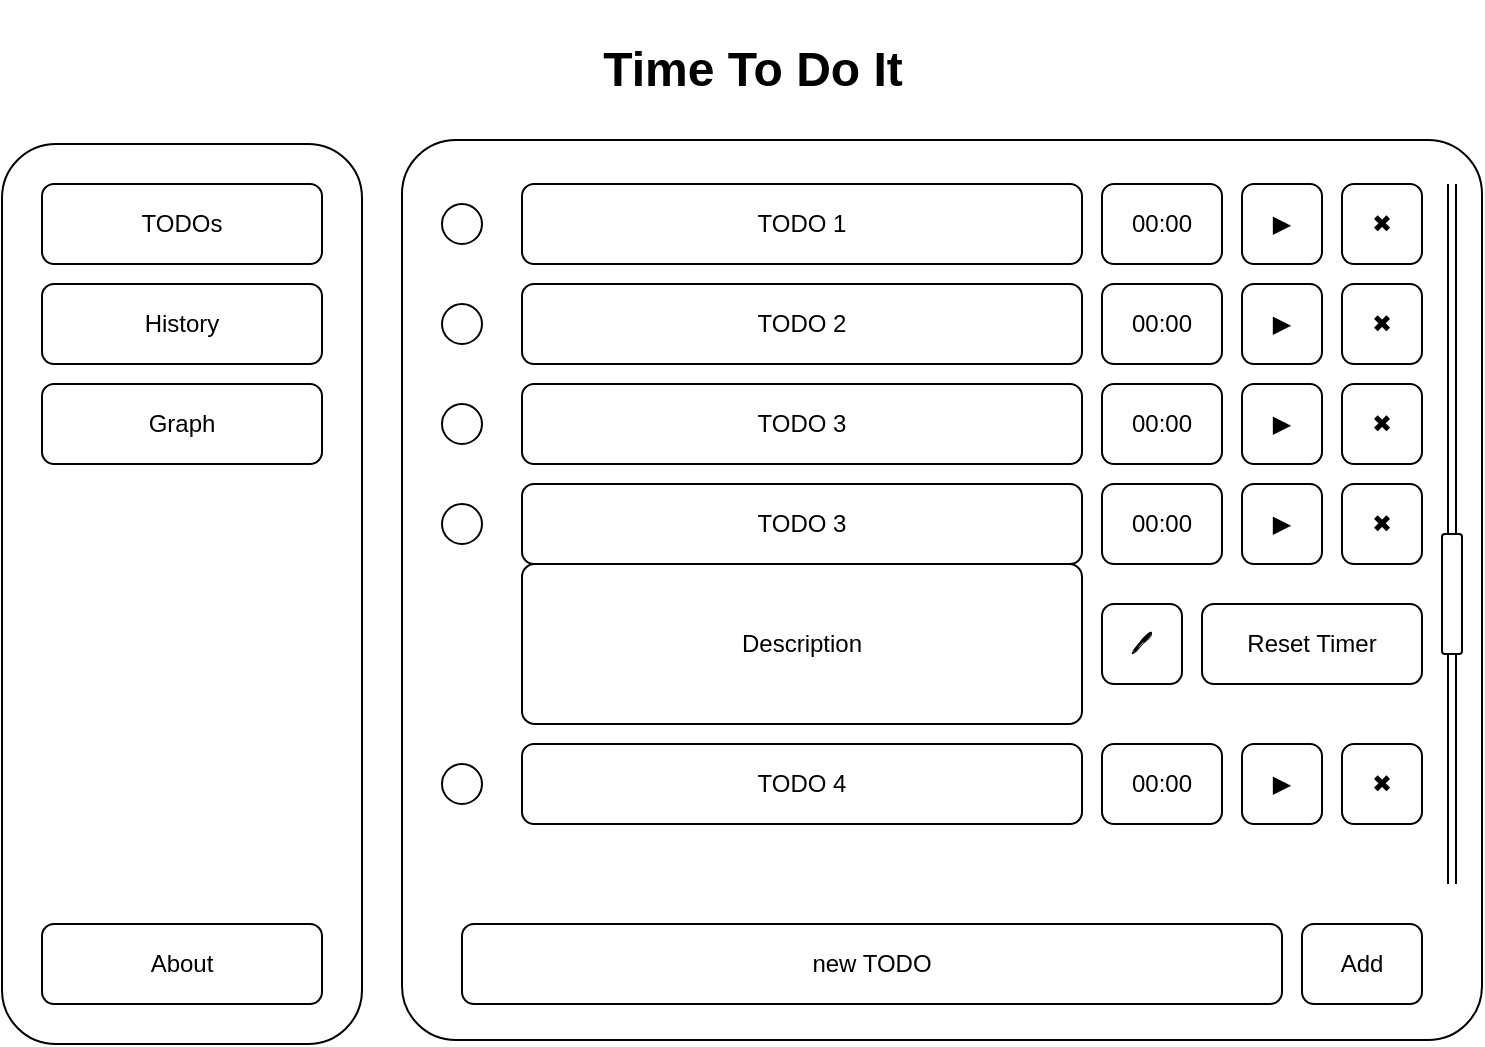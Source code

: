 <mxfile>
    <diagram id="x_K_PKERtUnZ1yi6rO14" name="Page-1">
        <mxGraphModel dx="1905" dy="625" grid="1" gridSize="10" guides="1" tooltips="1" connect="1" arrows="1" fold="1" page="1" pageScale="1" pageWidth="850" pageHeight="1100" math="0" shadow="0">
            <root>
                <mxCell id="0"/>
                <mxCell id="1" parent="0"/>
                <mxCell id="2" value="&lt;h1&gt;Time To Do It&lt;/h1&gt;" style="text;html=1;align=center;verticalAlign=middle;resizable=0;points=[];autosize=1;strokeColor=none;fillColor=none;" vertex="1" parent="1">
                    <mxGeometry x="340" y="8" width="170" height="70" as="geometry"/>
                </mxCell>
                <mxCell id="4" value="" style="rounded=1;whiteSpace=wrap;html=1;" vertex="1" parent="1">
                    <mxGeometry x="50" y="80" width="180" height="450" as="geometry"/>
                </mxCell>
                <mxCell id="5" value="" style="rounded=1;whiteSpace=wrap;html=1;arcSize=6;" vertex="1" parent="1">
                    <mxGeometry x="250" y="78" width="540" height="450" as="geometry"/>
                </mxCell>
                <mxCell id="6" value="TODOs" style="rounded=1;whiteSpace=wrap;html=1;" vertex="1" parent="1">
                    <mxGeometry x="70" y="100" width="140" height="40" as="geometry"/>
                </mxCell>
                <mxCell id="7" value="History" style="rounded=1;whiteSpace=wrap;html=1;" vertex="1" parent="1">
                    <mxGeometry x="70" y="150" width="140" height="40" as="geometry"/>
                </mxCell>
                <mxCell id="10" value="Graph" style="rounded=1;whiteSpace=wrap;html=1;" vertex="1" parent="1">
                    <mxGeometry x="70" y="200" width="140" height="40" as="geometry"/>
                </mxCell>
                <mxCell id="11" value="" style="ellipse;whiteSpace=wrap;html=1;aspect=fixed;" vertex="1" parent="1">
                    <mxGeometry x="270" y="110" width="20" height="20" as="geometry"/>
                </mxCell>
                <mxCell id="13" value="TODO 1" style="rounded=1;whiteSpace=wrap;html=1;" vertex="1" parent="1">
                    <mxGeometry x="310" y="100" width="280" height="40" as="geometry"/>
                </mxCell>
                <mxCell id="14" value="✖" style="rounded=1;whiteSpace=wrap;html=1;" vertex="1" parent="1">
                    <mxGeometry x="720" y="100" width="40" height="40" as="geometry"/>
                </mxCell>
                <mxCell id="17" value="new TODO" style="rounded=1;whiteSpace=wrap;html=1;" vertex="1" parent="1">
                    <mxGeometry x="280" y="470" width="410" height="40" as="geometry"/>
                </mxCell>
                <mxCell id="19" value="00:00" style="rounded=1;whiteSpace=wrap;html=1;" vertex="1" parent="1">
                    <mxGeometry x="600" y="100" width="60" height="40" as="geometry"/>
                </mxCell>
                <mxCell id="20" value="▶" style="rounded=1;whiteSpace=wrap;html=1;" vertex="1" parent="1">
                    <mxGeometry x="670" y="100" width="40" height="40" as="geometry"/>
                </mxCell>
                <mxCell id="21" value="Add" style="rounded=1;whiteSpace=wrap;html=1;" vertex="1" parent="1">
                    <mxGeometry x="700" y="470" width="60" height="40" as="geometry"/>
                </mxCell>
                <mxCell id="26" value="" style="ellipse;whiteSpace=wrap;html=1;aspect=fixed;" vertex="1" parent="1">
                    <mxGeometry x="270" y="160" width="20" height="20" as="geometry"/>
                </mxCell>
                <mxCell id="27" value="TODO 2" style="rounded=1;whiteSpace=wrap;html=1;" vertex="1" parent="1">
                    <mxGeometry x="310" y="150" width="280" height="40" as="geometry"/>
                </mxCell>
                <mxCell id="28" value="✖" style="rounded=1;whiteSpace=wrap;html=1;" vertex="1" parent="1">
                    <mxGeometry x="720" y="150" width="40" height="40" as="geometry"/>
                </mxCell>
                <mxCell id="29" value="00:00" style="rounded=1;whiteSpace=wrap;html=1;" vertex="1" parent="1">
                    <mxGeometry x="600" y="150" width="60" height="40" as="geometry"/>
                </mxCell>
                <mxCell id="30" value="▶" style="rounded=1;whiteSpace=wrap;html=1;" vertex="1" parent="1">
                    <mxGeometry x="670" y="150" width="40" height="40" as="geometry"/>
                </mxCell>
                <mxCell id="31" value="" style="ellipse;whiteSpace=wrap;html=1;aspect=fixed;" vertex="1" parent="1">
                    <mxGeometry x="270" y="210" width="20" height="20" as="geometry"/>
                </mxCell>
                <mxCell id="32" value="TODO 3" style="rounded=1;whiteSpace=wrap;html=1;" vertex="1" parent="1">
                    <mxGeometry x="310" y="200" width="280" height="40" as="geometry"/>
                </mxCell>
                <mxCell id="33" value="✖" style="rounded=1;whiteSpace=wrap;html=1;" vertex="1" parent="1">
                    <mxGeometry x="720" y="200" width="40" height="40" as="geometry"/>
                </mxCell>
                <mxCell id="34" value="00:00" style="rounded=1;whiteSpace=wrap;html=1;" vertex="1" parent="1">
                    <mxGeometry x="600" y="200" width="60" height="40" as="geometry"/>
                </mxCell>
                <mxCell id="35" value="▶" style="rounded=1;whiteSpace=wrap;html=1;" vertex="1" parent="1">
                    <mxGeometry x="670" y="200" width="40" height="40" as="geometry"/>
                </mxCell>
                <mxCell id="37" value="" style="shape=link;html=1;" edge="1" parent="1" source="38">
                    <mxGeometry width="100" relative="1" as="geometry">
                        <mxPoint x="780" y="100" as="sourcePoint"/>
                        <mxPoint x="775" y="450" as="targetPoint"/>
                    </mxGeometry>
                </mxCell>
                <mxCell id="39" value="" style="shape=link;html=1;" edge="1" parent="1" target="38">
                    <mxGeometry width="100" relative="1" as="geometry">
                        <mxPoint x="775" y="100" as="sourcePoint"/>
                        <mxPoint x="780" y="450" as="targetPoint"/>
                    </mxGeometry>
                </mxCell>
                <mxCell id="38" value="" style="rounded=1;whiteSpace=wrap;html=1;" vertex="1" parent="1">
                    <mxGeometry x="770" y="275" width="10" height="60" as="geometry"/>
                </mxCell>
                <mxCell id="40" value="" style="ellipse;whiteSpace=wrap;html=1;aspect=fixed;" vertex="1" parent="1">
                    <mxGeometry x="270" y="260" width="20" height="20" as="geometry"/>
                </mxCell>
                <mxCell id="41" value="TODO 3" style="rounded=1;whiteSpace=wrap;html=1;strokeColor=default;" vertex="1" parent="1">
                    <mxGeometry x="310" y="250" width="280" height="40" as="geometry"/>
                </mxCell>
                <mxCell id="42" value="✖" style="rounded=1;whiteSpace=wrap;html=1;" vertex="1" parent="1">
                    <mxGeometry x="720" y="250" width="40" height="40" as="geometry"/>
                </mxCell>
                <mxCell id="43" value="00:00" style="rounded=1;whiteSpace=wrap;html=1;" vertex="1" parent="1">
                    <mxGeometry x="600" y="250" width="60" height="40" as="geometry"/>
                </mxCell>
                <mxCell id="44" value="▶" style="rounded=1;whiteSpace=wrap;html=1;" vertex="1" parent="1">
                    <mxGeometry x="670" y="250" width="40" height="40" as="geometry"/>
                </mxCell>
                <mxCell id="45" value="About" style="rounded=1;whiteSpace=wrap;html=1;" vertex="1" parent="1">
                    <mxGeometry x="70" y="470" width="140" height="40" as="geometry"/>
                </mxCell>
                <mxCell id="47" value="Description" style="rounded=1;whiteSpace=wrap;html=1;strokeColor=default;arcSize=8;" vertex="1" parent="1">
                    <mxGeometry x="310" y="290" width="280" height="80" as="geometry"/>
                </mxCell>
                <mxCell id="48" value="🖊" style="rounded=1;whiteSpace=wrap;html=1;" vertex="1" parent="1">
                    <mxGeometry x="600" y="310" width="40" height="40" as="geometry"/>
                </mxCell>
                <mxCell id="49" value="Reset Timer" style="rounded=1;whiteSpace=wrap;html=1;" vertex="1" parent="1">
                    <mxGeometry x="650" y="310" width="110" height="40" as="geometry"/>
                </mxCell>
                <mxCell id="51" value="" style="ellipse;whiteSpace=wrap;html=1;aspect=fixed;" vertex="1" parent="1">
                    <mxGeometry x="270" y="390" width="20" height="20" as="geometry"/>
                </mxCell>
                <mxCell id="52" value="TODO 4" style="rounded=1;whiteSpace=wrap;html=1;" vertex="1" parent="1">
                    <mxGeometry x="310" y="380" width="280" height="40" as="geometry"/>
                </mxCell>
                <mxCell id="53" value="✖" style="rounded=1;whiteSpace=wrap;html=1;" vertex="1" parent="1">
                    <mxGeometry x="720" y="380" width="40" height="40" as="geometry"/>
                </mxCell>
                <mxCell id="54" value="00:00" style="rounded=1;whiteSpace=wrap;html=1;" vertex="1" parent="1">
                    <mxGeometry x="600" y="380" width="60" height="40" as="geometry"/>
                </mxCell>
                <mxCell id="55" value="▶" style="rounded=1;whiteSpace=wrap;html=1;" vertex="1" parent="1">
                    <mxGeometry x="670" y="380" width="40" height="40" as="geometry"/>
                </mxCell>
            </root>
        </mxGraphModel>
    </diagram>
</mxfile>
